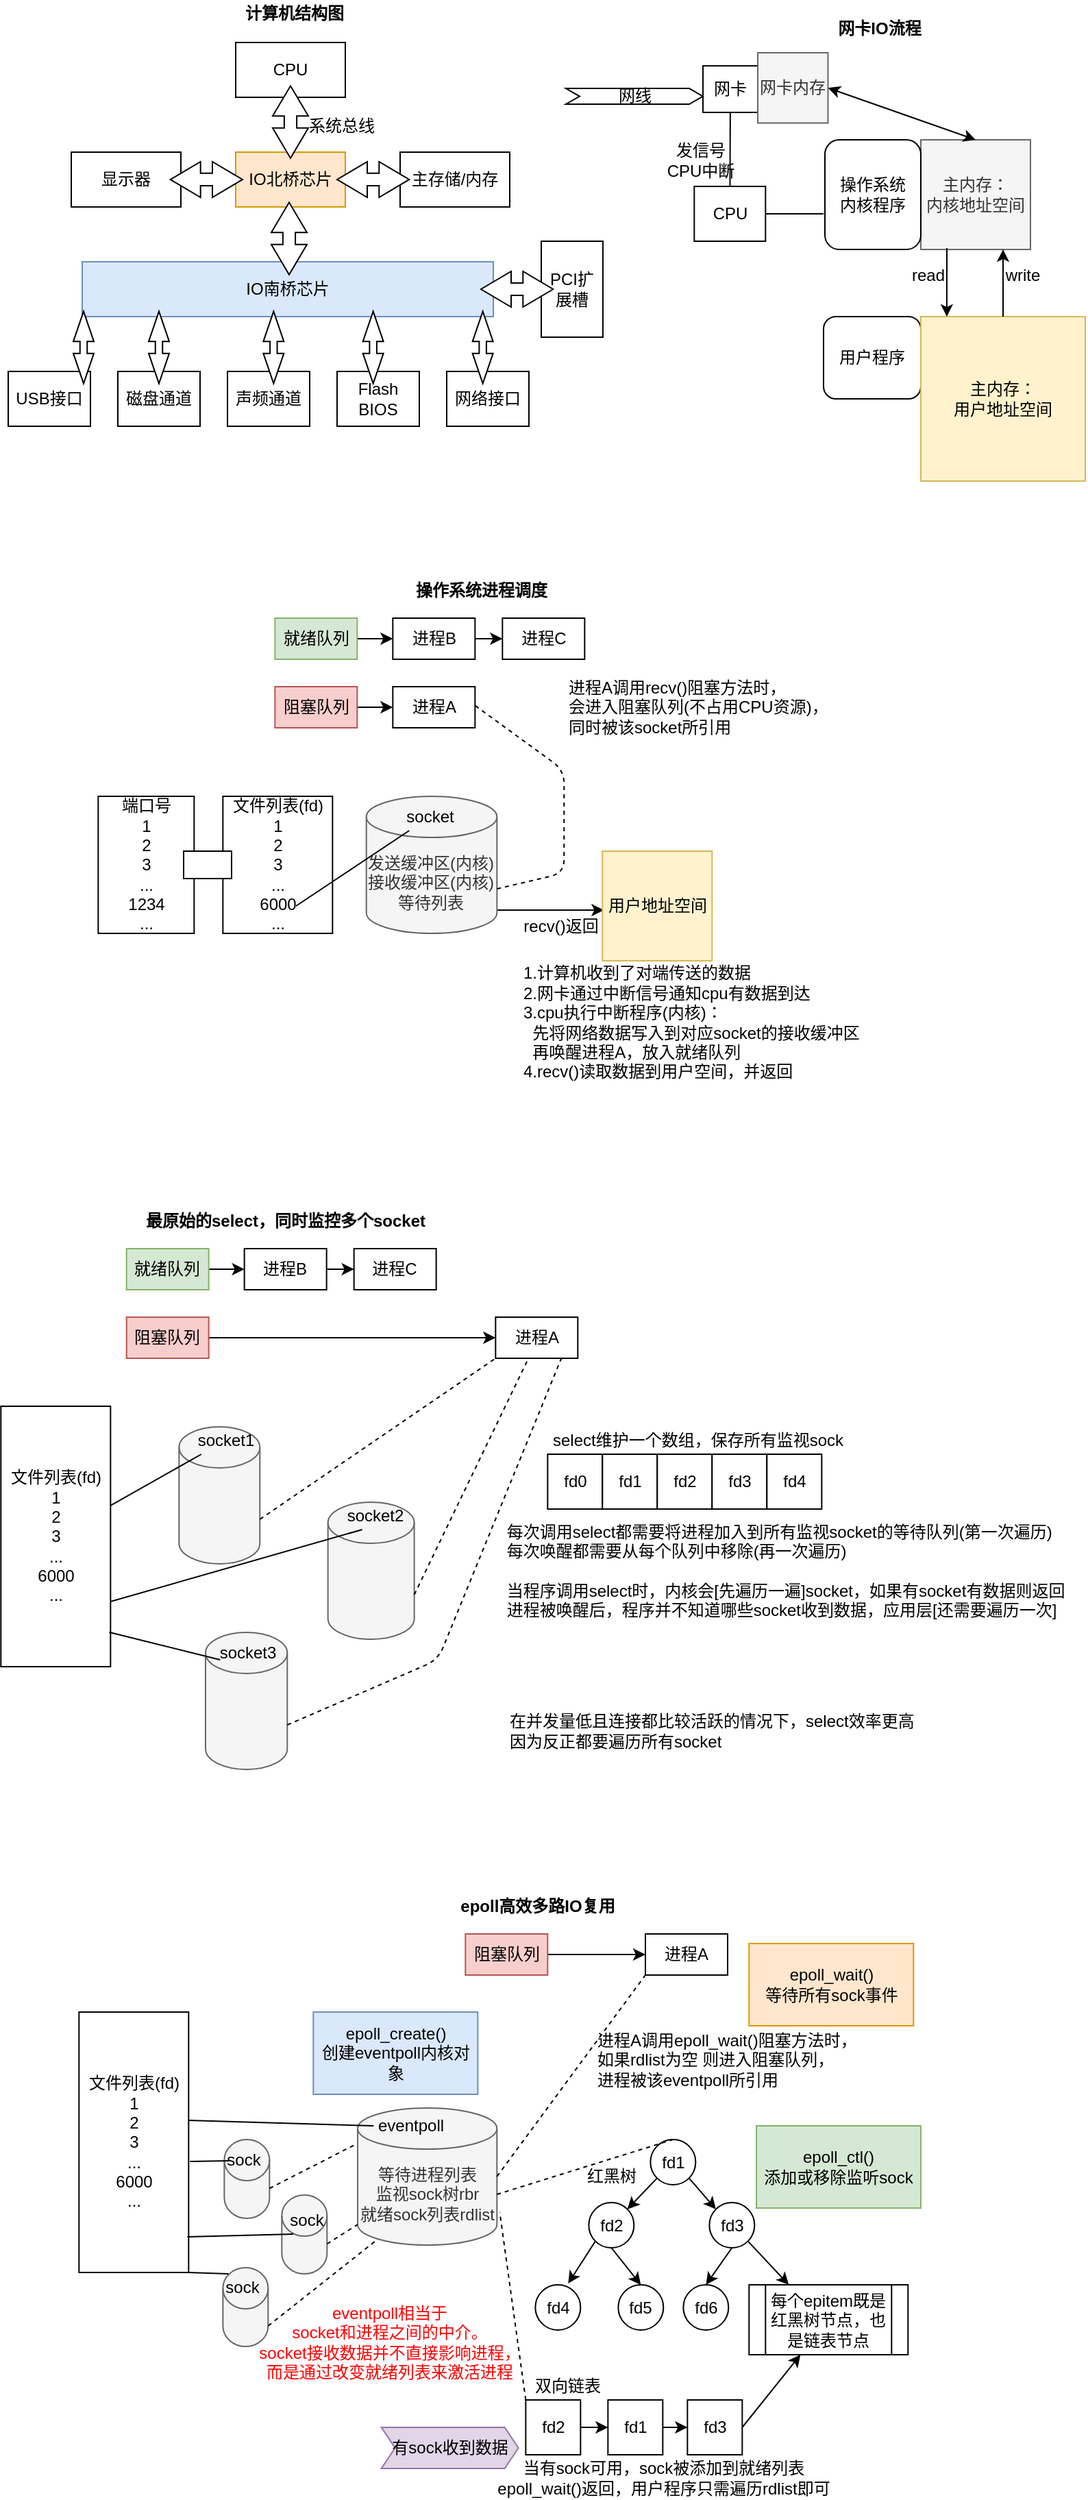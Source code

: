 <mxfile version="13.9.9" type="github">
  <diagram id="yQU9XVNkyh9_PEf1FD41" name="Page-1">
    <mxGraphModel dx="1422" dy="794" grid="1" gridSize="10" guides="1" tooltips="1" connect="1" arrows="1" fold="1" page="1" pageScale="1" pageWidth="827" pageHeight="1169" math="0" shadow="0">
      <root>
        <mxCell id="0" />
        <mxCell id="1" parent="0" />
        <mxCell id="0O0ggUQHUPl4NejqoUbk-1" value="IO北桥芯片" style="rounded=0;whiteSpace=wrap;html=1;fillColor=#ffe6cc;strokeColor=#d79b00;" parent="1" vertex="1">
          <mxGeometry x="191" y="120" width="80" height="40" as="geometry" />
        </mxCell>
        <mxCell id="0O0ggUQHUPl4NejqoUbk-2" value="CPU" style="rounded=0;whiteSpace=wrap;html=1;" parent="1" vertex="1">
          <mxGeometry x="191" y="40" width="80" height="40" as="geometry" />
        </mxCell>
        <mxCell id="0O0ggUQHUPl4NejqoUbk-3" value="显示器" style="rounded=0;whiteSpace=wrap;html=1;" parent="1" vertex="1">
          <mxGeometry x="71" y="120" width="80" height="40" as="geometry" />
        </mxCell>
        <mxCell id="0O0ggUQHUPl4NejqoUbk-4" value="主存储/内存" style="rounded=0;whiteSpace=wrap;html=1;" parent="1" vertex="1">
          <mxGeometry x="311" y="120" width="80" height="40" as="geometry" />
        </mxCell>
        <mxCell id="0O0ggUQHUPl4NejqoUbk-5" value="IO南桥芯片" style="rounded=0;whiteSpace=wrap;html=1;fillColor=#dae8fc;strokeColor=#6c8ebf;" parent="1" vertex="1">
          <mxGeometry x="79" y="200" width="300" height="40" as="geometry" />
        </mxCell>
        <mxCell id="0O0ggUQHUPl4NejqoUbk-6" value="USB接口" style="rounded=0;whiteSpace=wrap;html=1;" parent="1" vertex="1">
          <mxGeometry x="25" y="280" width="60" height="40" as="geometry" />
        </mxCell>
        <mxCell id="0O0ggUQHUPl4NejqoUbk-7" value="磁盘通道" style="rounded=0;whiteSpace=wrap;html=1;" parent="1" vertex="1">
          <mxGeometry x="105" y="280" width="60" height="40" as="geometry" />
        </mxCell>
        <mxCell id="0O0ggUQHUPl4NejqoUbk-8" value="声频通道" style="rounded=0;whiteSpace=wrap;html=1;" parent="1" vertex="1">
          <mxGeometry x="185" y="280" width="60" height="40" as="geometry" />
        </mxCell>
        <mxCell id="0O0ggUQHUPl4NejqoUbk-9" value="Flash BIOS" style="rounded=0;whiteSpace=wrap;html=1;" parent="1" vertex="1">
          <mxGeometry x="265" y="280" width="60" height="40" as="geometry" />
        </mxCell>
        <mxCell id="0O0ggUQHUPl4NejqoUbk-10" value="网络接口" style="rounded=0;whiteSpace=wrap;html=1;" parent="1" vertex="1">
          <mxGeometry x="345" y="280" width="60" height="40" as="geometry" />
        </mxCell>
        <mxCell id="0O0ggUQHUPl4NejqoUbk-11" value="PCI扩展槽" style="rounded=0;whiteSpace=wrap;html=1;" parent="1" vertex="1">
          <mxGeometry x="414" y="185" width="45" height="70" as="geometry" />
        </mxCell>
        <mxCell id="0O0ggUQHUPl4NejqoUbk-16" value="" style="html=1;shadow=0;dashed=0;align=center;verticalAlign=middle;shape=mxgraph.arrows2.twoWayArrow;dy=0.65;dx=22;rotation=90;" parent="1" vertex="1">
          <mxGeometry x="204.67" y="85" width="52.66" height="26.02" as="geometry" />
        </mxCell>
        <mxCell id="0O0ggUQHUPl4NejqoUbk-17" value="系统总线" style="text;html=1;strokeColor=none;fillColor=none;align=center;verticalAlign=middle;whiteSpace=wrap;rounded=0;" parent="1" vertex="1">
          <mxGeometry x="241" y="91.02" width="55" height="20" as="geometry" />
        </mxCell>
        <mxCell id="0O0ggUQHUPl4NejqoUbk-19" value="" style="html=1;shadow=0;dashed=0;align=center;verticalAlign=middle;shape=mxgraph.arrows2.twoWayArrow;dy=0.65;dx=22;rotation=90;" parent="1" vertex="1">
          <mxGeometry x="53.67" y="255" width="52.66" height="15" as="geometry" />
        </mxCell>
        <mxCell id="0O0ggUQHUPl4NejqoUbk-20" value="" style="html=1;shadow=0;dashed=0;align=center;verticalAlign=middle;shape=mxgraph.arrows2.twoWayArrow;dy=0.65;dx=22;rotation=90;" parent="1" vertex="1">
          <mxGeometry x="108.67" y="255" width="52.66" height="15" as="geometry" />
        </mxCell>
        <mxCell id="0O0ggUQHUPl4NejqoUbk-21" value="" style="html=1;shadow=0;dashed=0;align=center;verticalAlign=middle;shape=mxgraph.arrows2.twoWayArrow;dy=0.65;dx=22;rotation=90;" parent="1" vertex="1">
          <mxGeometry x="192.34" y="255" width="52.66" height="15" as="geometry" />
        </mxCell>
        <mxCell id="0O0ggUQHUPl4NejqoUbk-22" value="" style="html=1;shadow=0;dashed=0;align=center;verticalAlign=middle;shape=mxgraph.arrows2.twoWayArrow;dy=0.65;dx=22;rotation=90;" parent="1" vertex="1">
          <mxGeometry x="265" y="255" width="52.66" height="15" as="geometry" />
        </mxCell>
        <mxCell id="0O0ggUQHUPl4NejqoUbk-23" value="" style="html=1;shadow=0;dashed=0;align=center;verticalAlign=middle;shape=mxgraph.arrows2.twoWayArrow;dy=0.65;dx=22;rotation=90;" parent="1" vertex="1">
          <mxGeometry x="345" y="255" width="52.66" height="15" as="geometry" />
        </mxCell>
        <mxCell id="0O0ggUQHUPl4NejqoUbk-24" value="" style="html=1;shadow=0;dashed=0;align=center;verticalAlign=middle;shape=mxgraph.arrows2.twoWayArrow;dy=0.65;dx=22;rotation=90;" parent="1" vertex="1">
          <mxGeometry x="203.67" y="170" width="52.66" height="26.02" as="geometry" />
        </mxCell>
        <mxCell id="0O0ggUQHUPl4NejqoUbk-25" value="" style="html=1;shadow=0;dashed=0;align=center;verticalAlign=middle;shape=mxgraph.arrows2.twoWayArrow;dy=0.65;dx=22;rotation=0;" parent="1" vertex="1">
          <mxGeometry x="143.34" y="126.98" width="52.66" height="26.02" as="geometry" />
        </mxCell>
        <mxCell id="0O0ggUQHUPl4NejqoUbk-26" value="" style="html=1;shadow=0;dashed=0;align=center;verticalAlign=middle;shape=mxgraph.arrows2.twoWayArrow;dy=0.65;dx=22;rotation=0;" parent="1" vertex="1">
          <mxGeometry x="265" y="126.98" width="52.66" height="26.02" as="geometry" />
        </mxCell>
        <mxCell id="0O0ggUQHUPl4NejqoUbk-27" value="" style="html=1;shadow=0;dashed=0;align=center;verticalAlign=middle;shape=mxgraph.arrows2.twoWayArrow;dy=0.65;dx=22;rotation=0;" parent="1" vertex="1">
          <mxGeometry x="370" y="206.99" width="52.66" height="26.02" as="geometry" />
        </mxCell>
        <mxCell id="0O0ggUQHUPl4NejqoUbk-28" value="计算机结构图" style="text;html=1;strokeColor=none;fillColor=none;align=center;verticalAlign=middle;whiteSpace=wrap;rounded=0;fontStyle=1" parent="1" vertex="1">
          <mxGeometry x="177.33" y="9" width="113.67" height="20" as="geometry" />
        </mxCell>
        <mxCell id="0O0ggUQHUPl4NejqoUbk-29" value="网卡IO流程" style="text;html=1;strokeColor=none;fillColor=none;align=center;verticalAlign=middle;whiteSpace=wrap;rounded=0;fontStyle=1" parent="1" vertex="1">
          <mxGeometry x="606" y="20" width="110" height="20" as="geometry" />
        </mxCell>
        <mxCell id="0O0ggUQHUPl4NejqoUbk-31" value="网卡" style="rounded=0;whiteSpace=wrap;html=1;" parent="1" vertex="1">
          <mxGeometry x="532" y="57.04" width="40" height="33.98" as="geometry" />
        </mxCell>
        <mxCell id="0O0ggUQHUPl4NejqoUbk-32" value="网线" style="html=1;shadow=0;dashed=0;align=center;verticalAlign=middle;shape=mxgraph.arrows2.arrow;dy=0;dx=10;notch=10;" parent="1" vertex="1">
          <mxGeometry x="432" y="73.52" width="100" height="11.48" as="geometry" />
        </mxCell>
        <mxCell id="0O0ggUQHUPl4NejqoUbk-34" value="主内存：&lt;br&gt;内核地址空间" style="whiteSpace=wrap;html=1;aspect=fixed;fillColor=#f5f5f5;strokeColor=#666666;fontColor=#333333;" parent="1" vertex="1">
          <mxGeometry x="691" y="111.02" width="80" height="80" as="geometry" />
        </mxCell>
        <mxCell id="0O0ggUQHUPl4NejqoUbk-37" value="操作系统&lt;br&gt;内核程序" style="rounded=1;whiteSpace=wrap;html=1;" parent="1" vertex="1">
          <mxGeometry x="621" y="111.02" width="70" height="80" as="geometry" />
        </mxCell>
        <mxCell id="YSoHbs1g0Of7jDAoTYoA-2" value="用户程序" style="rounded=1;whiteSpace=wrap;html=1;" parent="1" vertex="1">
          <mxGeometry x="620" y="240" width="71" height="60" as="geometry" />
        </mxCell>
        <mxCell id="YSoHbs1g0Of7jDAoTYoA-3" value="主内存：&lt;br&gt;用户地址空间" style="whiteSpace=wrap;html=1;aspect=fixed;fillColor=#fff2cc;strokeColor=#d6b656;" parent="1" vertex="1">
          <mxGeometry x="691" y="240" width="120" height="120" as="geometry" />
        </mxCell>
        <mxCell id="YSoHbs1g0Of7jDAoTYoA-6" value="" style="endArrow=classic;html=1;entryX=0.158;entryY=0;entryDx=0;entryDy=0;entryPerimeter=0;" parent="1" target="YSoHbs1g0Of7jDAoTYoA-3" edge="1">
          <mxGeometry width="50" height="50" relative="1" as="geometry">
            <mxPoint x="710" y="190" as="sourcePoint" />
            <mxPoint x="440" y="370" as="targetPoint" />
          </mxGeometry>
        </mxCell>
        <mxCell id="YSoHbs1g0Of7jDAoTYoA-7" value="read" style="text;html=1;align=center;verticalAlign=middle;resizable=0;points=[];autosize=1;" parent="1" vertex="1">
          <mxGeometry x="676" y="200" width="40" height="20" as="geometry" />
        </mxCell>
        <mxCell id="YSoHbs1g0Of7jDAoTYoA-8" value="" style="endArrow=classic;html=1;entryX=0.75;entryY=1;entryDx=0;entryDy=0;" parent="1" source="YSoHbs1g0Of7jDAoTYoA-3" target="0O0ggUQHUPl4NejqoUbk-34" edge="1">
          <mxGeometry width="50" height="50" relative="1" as="geometry">
            <mxPoint x="390" y="420" as="sourcePoint" />
            <mxPoint x="440" y="370" as="targetPoint" />
          </mxGeometry>
        </mxCell>
        <mxCell id="YSoHbs1g0Of7jDAoTYoA-9" value="write" style="text;html=1;align=center;verticalAlign=middle;resizable=0;points=[];autosize=1;" parent="1" vertex="1">
          <mxGeometry x="745" y="200" width="40" height="20" as="geometry" />
        </mxCell>
        <mxCell id="YSoHbs1g0Of7jDAoTYoA-10" value="CPU" style="rounded=0;whiteSpace=wrap;html=1;" parent="1" vertex="1">
          <mxGeometry x="525.66" y="145" width="52" height="40" as="geometry" />
        </mxCell>
        <mxCell id="YSoHbs1g0Of7jDAoTYoA-11" value="" style="endArrow=none;html=1;" parent="1" source="YSoHbs1g0Of7jDAoTYoA-10" target="0O0ggUQHUPl4NejqoUbk-31" edge="1">
          <mxGeometry width="50" height="50" relative="1" as="geometry">
            <mxPoint x="530" y="196.02" as="sourcePoint" />
            <mxPoint x="585" y="146" as="targetPoint" />
          </mxGeometry>
        </mxCell>
        <mxCell id="YSoHbs1g0Of7jDAoTYoA-14" value="发信号&lt;br&gt;CPU中断" style="text;html=1;align=center;verticalAlign=middle;resizable=0;points=[];autosize=1;" parent="1" vertex="1">
          <mxGeometry x="500" y="111.02" width="60" height="30" as="geometry" />
        </mxCell>
        <mxCell id="YSoHbs1g0Of7jDAoTYoA-16" value="" style="endArrow=none;html=1;exitX=1;exitY=0.5;exitDx=0;exitDy=0;" parent="1" source="YSoHbs1g0Of7jDAoTYoA-10" edge="1">
          <mxGeometry width="50" height="50" relative="1" as="geometry">
            <mxPoint x="613" y="201" as="sourcePoint" />
            <mxPoint x="620" y="165" as="targetPoint" />
          </mxGeometry>
        </mxCell>
        <mxCell id="YSoHbs1g0Of7jDAoTYoA-17" value="操作系统进程调度" style="text;html=1;align=center;verticalAlign=middle;resizable=0;points=[];autosize=1;fontStyle=1" parent="1" vertex="1">
          <mxGeometry x="314.67" y="430" width="110" height="20" as="geometry" />
        </mxCell>
        <mxCell id="YSoHbs1g0Of7jDAoTYoA-25" value="" style="edgeStyle=orthogonalEdgeStyle;rounded=0;orthogonalLoop=1;jettySize=auto;html=1;entryX=0;entryY=0.5;entryDx=0;entryDy=0;" parent="1" source="YSoHbs1g0Of7jDAoTYoA-18" edge="1">
          <mxGeometry relative="1" as="geometry">
            <mxPoint x="305.67" y="475" as="targetPoint" />
          </mxGeometry>
        </mxCell>
        <mxCell id="YSoHbs1g0Of7jDAoTYoA-18" value="就绪队列" style="whiteSpace=wrap;html=1;fillColor=#d5e8d4;strokeColor=#82b366;" parent="1" vertex="1">
          <mxGeometry x="219.67" y="460" width="60" height="30" as="geometry" />
        </mxCell>
        <mxCell id="YSoHbs1g0Of7jDAoTYoA-30" value="" style="edgeStyle=orthogonalEdgeStyle;rounded=0;orthogonalLoop=1;jettySize=auto;html=1;" parent="1" source="YSoHbs1g0Of7jDAoTYoA-21" target="YSoHbs1g0Of7jDAoTYoA-22" edge="1">
          <mxGeometry relative="1" as="geometry" />
        </mxCell>
        <mxCell id="YSoHbs1g0Of7jDAoTYoA-21" value="进程B" style="whiteSpace=wrap;html=1;" parent="1" vertex="1">
          <mxGeometry x="305.67" y="460" width="60" height="30" as="geometry" />
        </mxCell>
        <mxCell id="YSoHbs1g0Of7jDAoTYoA-22" value="进程C" style="whiteSpace=wrap;html=1;" parent="1" vertex="1">
          <mxGeometry x="385.67" y="460" width="60" height="30" as="geometry" />
        </mxCell>
        <mxCell id="YSoHbs1g0Of7jDAoTYoA-31" value="" style="edgeStyle=orthogonalEdgeStyle;rounded=0;orthogonalLoop=1;jettySize=auto;html=1;entryX=0;entryY=0.5;entryDx=0;entryDy=0;" parent="1" source="YSoHbs1g0Of7jDAoTYoA-32" target="YSoHbs1g0Of7jDAoTYoA-33" edge="1">
          <mxGeometry relative="1" as="geometry" />
        </mxCell>
        <mxCell id="YSoHbs1g0Of7jDAoTYoA-32" value="阻塞队列" style="whiteSpace=wrap;html=1;fillColor=#f8cecc;strokeColor=#b85450;" parent="1" vertex="1">
          <mxGeometry x="219.67" y="510" width="60" height="30" as="geometry" />
        </mxCell>
        <mxCell id="YSoHbs1g0Of7jDAoTYoA-33" value="进程A" style="whiteSpace=wrap;html=1;" parent="1" vertex="1">
          <mxGeometry x="305.67" y="510" width="60" height="30" as="geometry" />
        </mxCell>
        <mxCell id="YSoHbs1g0Of7jDAoTYoA-34" value="文件列表(fd)&lt;br&gt;1&lt;br&gt;2&lt;br&gt;3&lt;br&gt;...&lt;br&gt;6000&lt;br&gt;..." style="whiteSpace=wrap;html=1;" parent="1" vertex="1">
          <mxGeometry x="181.67" y="590" width="80" height="100" as="geometry" />
        </mxCell>
        <mxCell id="YSoHbs1g0Of7jDAoTYoA-43" value="" style="edgeStyle=orthogonalEdgeStyle;rounded=0;orthogonalLoop=1;jettySize=auto;html=1;" parent="1" edge="1">
          <mxGeometry relative="1" as="geometry">
            <mxPoint x="381.67" y="673" as="sourcePoint" />
            <mxPoint x="459.67" y="673" as="targetPoint" />
          </mxGeometry>
        </mxCell>
        <mxCell id="YSoHbs1g0Of7jDAoTYoA-35" value="发送缓冲区(内核)&lt;br&gt;接收缓冲区(内核)&lt;br&gt;等待列表" style="shape=cylinder3;whiteSpace=wrap;html=1;boundedLbl=1;backgroundOutline=1;size=15;align=center;fillColor=#f5f5f5;strokeColor=#666666;fontColor=#333333;" parent="1" vertex="1">
          <mxGeometry x="286.34" y="590" width="95.33" height="100" as="geometry" />
        </mxCell>
        <mxCell id="YSoHbs1g0Of7jDAoTYoA-36" value="" style="endArrow=none;dashed=1;html=1;entryX=1;entryY=0.75;entryDx=0;entryDy=0;exitX=1;exitY=0;exitDx=0;exitDy=67.5;exitPerimeter=0;" parent="1" source="YSoHbs1g0Of7jDAoTYoA-35" edge="1">
          <mxGeometry width="50" height="50" relative="1" as="geometry">
            <mxPoint x="420.67" y="646" as="sourcePoint" />
            <mxPoint x="365.67" y="523.75" as="targetPoint" />
            <Array as="points">
              <mxPoint x="430.67" y="646" />
              <mxPoint x="430.67" y="571" />
            </Array>
          </mxGeometry>
        </mxCell>
        <mxCell id="YSoHbs1g0Of7jDAoTYoA-37" value="socket" style="text;html=1;strokeColor=none;fillColor=none;align=center;verticalAlign=middle;whiteSpace=wrap;rounded=0;" parent="1" vertex="1">
          <mxGeometry x="312.67" y="595" width="40" height="20" as="geometry" />
        </mxCell>
        <mxCell id="YSoHbs1g0Of7jDAoTYoA-38" value="" style="endArrow=none;html=1;exitX=0.667;exitY=0.8;exitDx=0;exitDy=0;exitPerimeter=0;" parent="1" source="YSoHbs1g0Of7jDAoTYoA-34" target="YSoHbs1g0Of7jDAoTYoA-37" edge="1">
          <mxGeometry width="50" height="50" relative="1" as="geometry">
            <mxPoint x="471.67" y="490" as="sourcePoint" />
            <mxPoint x="521.67" y="440" as="targetPoint" />
          </mxGeometry>
        </mxCell>
        <mxCell id="YSoHbs1g0Of7jDAoTYoA-39" value="进程A调用recv()阻塞方法时，&lt;br&gt;会进入阻塞队列(不占用CPU资源)，&lt;br&gt;同时被该socket所引用" style="text;html=1;align=left;verticalAlign=middle;resizable=0;points=[];autosize=1;" parent="1" vertex="1">
          <mxGeometry x="431.67" y="500" width="200" height="50" as="geometry" />
        </mxCell>
        <mxCell id="YSoHbs1g0Of7jDAoTYoA-40" value="1.计算机收到了对端传送的数据&lt;br&gt;2.网卡通过中断信号通知cpu有数据到达&lt;br&gt;3.cpu执行中断程序(内核)：&lt;br&gt;&amp;nbsp; 先将网络数据写入到对应socket的接收缓冲区&lt;br&gt;&amp;nbsp; 再唤醒进程A，放入就绪队列&lt;br&gt;4.recv()读取数据到用户空间，并返回" style="text;html=1;align=left;verticalAlign=middle;resizable=0;points=[];autosize=1;" parent="1" vertex="1">
          <mxGeometry x="399.33" y="710" width="260" height="90" as="geometry" />
        </mxCell>
        <mxCell id="YSoHbs1g0Of7jDAoTYoA-41" value="用户地址空间" style="whiteSpace=wrap;html=1;aspect=fixed;fillColor=#fff2cc;strokeColor=#d6b656;" parent="1" vertex="1">
          <mxGeometry x="458.67" y="630" width="80" height="80" as="geometry" />
        </mxCell>
        <mxCell id="YSoHbs1g0Of7jDAoTYoA-44" value="recv()返回" style="text;html=1;align=center;verticalAlign=middle;resizable=0;points=[];autosize=1;" parent="1" vertex="1">
          <mxGeometry x="392.67" y="675" width="70" height="20" as="geometry" />
        </mxCell>
        <mxCell id="YSoHbs1g0Of7jDAoTYoA-46" value="网卡内存" style="whiteSpace=wrap;html=1;aspect=fixed;fillColor=#f5f5f5;strokeColor=#666666;fontColor=#333333;" parent="1" vertex="1">
          <mxGeometry x="572" y="47.5" width="51.25" height="51.25" as="geometry" />
        </mxCell>
        <mxCell id="YSoHbs1g0Of7jDAoTYoA-48" value="" style="endArrow=classic;startArrow=classic;html=1;entryX=1;entryY=0.5;entryDx=0;entryDy=0;exitX=0.5;exitY=0;exitDx=0;exitDy=0;" parent="1" source="0O0ggUQHUPl4NejqoUbk-34" target="YSoHbs1g0Of7jDAoTYoA-46" edge="1">
          <mxGeometry width="50" height="50" relative="1" as="geometry">
            <mxPoint x="390" y="400" as="sourcePoint" />
            <mxPoint x="440" y="350" as="targetPoint" />
          </mxGeometry>
        </mxCell>
        <mxCell id="YSoHbs1g0Of7jDAoTYoA-49" value="端口号&lt;br&gt;1&lt;br&gt;2&lt;br&gt;3&lt;br&gt;...&lt;br&gt;1234&lt;br&gt;..." style="whiteSpace=wrap;html=1;" parent="1" vertex="1">
          <mxGeometry x="90.67" y="590" width="70" height="100" as="geometry" />
        </mxCell>
        <mxCell id="YSoHbs1g0Of7jDAoTYoA-51" value="" style="rounded=0;whiteSpace=wrap;html=1;align=left;" parent="1" vertex="1">
          <mxGeometry x="153" y="630" width="35" height="20" as="geometry" />
        </mxCell>
        <mxCell id="IQ0oZYOpI-zYL626lHms-1" value="" style="edgeStyle=orthogonalEdgeStyle;rounded=0;orthogonalLoop=1;jettySize=auto;html=1;entryX=0;entryY=0.5;entryDx=0;entryDy=0;" parent="1" source="IQ0oZYOpI-zYL626lHms-2" edge="1">
          <mxGeometry relative="1" as="geometry">
            <mxPoint x="197.33" y="935" as="targetPoint" />
          </mxGeometry>
        </mxCell>
        <mxCell id="IQ0oZYOpI-zYL626lHms-2" value="就绪队列" style="whiteSpace=wrap;html=1;fillColor=#d5e8d4;strokeColor=#82b366;" parent="1" vertex="1">
          <mxGeometry x="111.33" y="920" width="60" height="30" as="geometry" />
        </mxCell>
        <mxCell id="IQ0oZYOpI-zYL626lHms-3" value="" style="edgeStyle=orthogonalEdgeStyle;rounded=0;orthogonalLoop=1;jettySize=auto;html=1;" parent="1" source="IQ0oZYOpI-zYL626lHms-4" target="IQ0oZYOpI-zYL626lHms-5" edge="1">
          <mxGeometry relative="1" as="geometry" />
        </mxCell>
        <mxCell id="IQ0oZYOpI-zYL626lHms-4" value="进程B" style="whiteSpace=wrap;html=1;" parent="1" vertex="1">
          <mxGeometry x="197.33" y="920" width="60" height="30" as="geometry" />
        </mxCell>
        <mxCell id="IQ0oZYOpI-zYL626lHms-5" value="进程C" style="whiteSpace=wrap;html=1;" parent="1" vertex="1">
          <mxGeometry x="277.33" y="920" width="60" height="30" as="geometry" />
        </mxCell>
        <mxCell id="IQ0oZYOpI-zYL626lHms-6" value="" style="edgeStyle=orthogonalEdgeStyle;rounded=0;orthogonalLoop=1;jettySize=auto;html=1;entryX=0;entryY=0.5;entryDx=0;entryDy=0;" parent="1" source="IQ0oZYOpI-zYL626lHms-7" target="IQ0oZYOpI-zYL626lHms-8" edge="1">
          <mxGeometry relative="1" as="geometry" />
        </mxCell>
        <mxCell id="IQ0oZYOpI-zYL626lHms-7" value="阻塞队列" style="whiteSpace=wrap;html=1;fillColor=#f8cecc;strokeColor=#b85450;" parent="1" vertex="1">
          <mxGeometry x="111.33" y="970" width="60" height="30" as="geometry" />
        </mxCell>
        <mxCell id="IQ0oZYOpI-zYL626lHms-8" value="进程A" style="whiteSpace=wrap;html=1;" parent="1" vertex="1">
          <mxGeometry x="380.66" y="970" width="60" height="30" as="geometry" />
        </mxCell>
        <mxCell id="IQ0oZYOpI-zYL626lHms-9" value="文件列表(fd)&lt;br&gt;1&lt;br&gt;2&lt;br&gt;3&lt;br&gt;...&lt;br&gt;6000&lt;br&gt;..." style="whiteSpace=wrap;html=1;" parent="1" vertex="1">
          <mxGeometry x="19.66" y="1035" width="80" height="190" as="geometry" />
        </mxCell>
        <mxCell id="IQ0oZYOpI-zYL626lHms-10" value="" style="shape=cylinder3;whiteSpace=wrap;html=1;boundedLbl=1;backgroundOutline=1;size=15;align=center;fillColor=#f5f5f5;strokeColor=#666666;fontColor=#333333;" parent="1" vertex="1">
          <mxGeometry x="149.67" y="1050" width="58.99" height="100" as="geometry" />
        </mxCell>
        <mxCell id="IQ0oZYOpI-zYL626lHms-11" value="socket1" style="text;html=1;strokeColor=none;fillColor=none;align=center;verticalAlign=middle;whiteSpace=wrap;rounded=0;" parent="1" vertex="1">
          <mxGeometry x="163.66" y="1050" width="40" height="20" as="geometry" />
        </mxCell>
        <mxCell id="IQ0oZYOpI-zYL626lHms-12" value="" style="endArrow=none;html=1;" parent="1" source="IQ0oZYOpI-zYL626lHms-9" target="IQ0oZYOpI-zYL626lHms-11" edge="1">
          <mxGeometry width="50" height="50" relative="1" as="geometry">
            <mxPoint x="422.33" y="930" as="sourcePoint" />
            <mxPoint x="472.33" y="880" as="targetPoint" />
          </mxGeometry>
        </mxCell>
        <mxCell id="IQ0oZYOpI-zYL626lHms-14" value="最原始的select，同时监控多个socket" style="text;html=1;align=center;verticalAlign=middle;resizable=0;points=[];autosize=1;fontStyle=1" parent="1" vertex="1">
          <mxGeometry x="117.33" y="890" width="220" height="20" as="geometry" />
        </mxCell>
        <mxCell id="IQ0oZYOpI-zYL626lHms-15" value="" style="shape=cylinder3;whiteSpace=wrap;html=1;boundedLbl=1;backgroundOutline=1;size=15;align=center;fillColor=#f5f5f5;strokeColor=#666666;fontColor=#333333;" parent="1" vertex="1">
          <mxGeometry x="258.33" y="1105" width="62.99" height="100" as="geometry" />
        </mxCell>
        <mxCell id="IQ0oZYOpI-zYL626lHms-16" value="" style="shape=cylinder3;whiteSpace=wrap;html=1;boundedLbl=1;backgroundOutline=1;size=15;align=center;fillColor=#f5f5f5;strokeColor=#666666;fontColor=#333333;" parent="1" vertex="1">
          <mxGeometry x="168.99" y="1200" width="59.67" height="100" as="geometry" />
        </mxCell>
        <mxCell id="IQ0oZYOpI-zYL626lHms-17" value="socket2" style="text;html=1;strokeColor=none;fillColor=none;align=center;verticalAlign=middle;whiteSpace=wrap;rounded=0;" parent="1" vertex="1">
          <mxGeometry x="273.32" y="1105" width="40" height="20" as="geometry" />
        </mxCell>
        <mxCell id="IQ0oZYOpI-zYL626lHms-18" value="socket3" style="text;html=1;strokeColor=none;fillColor=none;align=center;verticalAlign=middle;whiteSpace=wrap;rounded=0;" parent="1" vertex="1">
          <mxGeometry x="179.66" y="1205" width="40" height="20" as="geometry" />
        </mxCell>
        <mxCell id="IQ0oZYOpI-zYL626lHms-32" value="" style="endArrow=none;html=1;entryX=0.25;entryY=1;entryDx=0;entryDy=0;exitX=1;exitY=0.75;exitDx=0;exitDy=0;" parent="1" source="IQ0oZYOpI-zYL626lHms-9" target="IQ0oZYOpI-zYL626lHms-17" edge="1">
          <mxGeometry width="50" height="50" relative="1" as="geometry">
            <mxPoint x="93.99" y="1195" as="sourcePoint" />
            <mxPoint x="193.99" y="1035" as="targetPoint" />
          </mxGeometry>
        </mxCell>
        <mxCell id="IQ0oZYOpI-zYL626lHms-33" value="" style="endArrow=none;html=1;exitX=0.988;exitY=0.868;exitDx=0;exitDy=0;exitPerimeter=0;entryX=0;entryY=0.75;entryDx=0;entryDy=0;" parent="1" source="IQ0oZYOpI-zYL626lHms-9" target="IQ0oZYOpI-zYL626lHms-18" edge="1">
          <mxGeometry width="50" height="50" relative="1" as="geometry">
            <mxPoint x="248.66" y="1060" as="sourcePoint" />
            <mxPoint x="298.66" y="1010" as="targetPoint" />
          </mxGeometry>
        </mxCell>
        <mxCell id="IQ0oZYOpI-zYL626lHms-35" value="" style="endArrow=none;dashed=1;html=1;entryX=0;entryY=1;entryDx=0;entryDy=0;exitX=1;exitY=0;exitDx=0;exitDy=67.5;exitPerimeter=0;" parent="1" source="IQ0oZYOpI-zYL626lHms-10" target="IQ0oZYOpI-zYL626lHms-8" edge="1">
          <mxGeometry width="50" height="50" relative="1" as="geometry">
            <mxPoint x="248.66" y="1060" as="sourcePoint" />
            <mxPoint x="298.66" y="1010" as="targetPoint" />
          </mxGeometry>
        </mxCell>
        <mxCell id="IQ0oZYOpI-zYL626lHms-36" value="" style="endArrow=none;dashed=1;html=1;entryX=0.4;entryY=1;entryDx=0;entryDy=0;exitX=1;exitY=0;exitDx=0;exitDy=67.5;exitPerimeter=0;entryPerimeter=0;" parent="1" source="IQ0oZYOpI-zYL626lHms-15" target="IQ0oZYOpI-zYL626lHms-8" edge="1">
          <mxGeometry width="50" height="50" relative="1" as="geometry">
            <mxPoint x="248.66" y="1060" as="sourcePoint" />
            <mxPoint x="298.66" y="1010" as="targetPoint" />
            <Array as="points" />
          </mxGeometry>
        </mxCell>
        <mxCell id="IQ0oZYOpI-zYL626lHms-37" value="" style="endArrow=none;dashed=1;html=1;exitX=1;exitY=0;exitDx=0;exitDy=67.5;exitPerimeter=0;" parent="1" source="IQ0oZYOpI-zYL626lHms-16" edge="1">
          <mxGeometry width="50" height="50" relative="1" as="geometry">
            <mxPoint x="248.66" y="1060" as="sourcePoint" />
            <mxPoint x="428.66" y="1000" as="targetPoint" />
            <Array as="points">
              <mxPoint x="338.66" y="1220" />
            </Array>
          </mxGeometry>
        </mxCell>
        <mxCell id="jj7dlDyVsFg3a79DTdNf-30" value="fd0" style="rounded=0;whiteSpace=wrap;html=1;" parent="1" vertex="1">
          <mxGeometry x="418.66" y="1070" width="40" height="40" as="geometry" />
        </mxCell>
        <mxCell id="jj7dlDyVsFg3a79DTdNf-31" value="fd1" style="rounded=0;whiteSpace=wrap;html=1;" parent="1" vertex="1">
          <mxGeometry x="458.66" y="1070" width="40" height="40" as="geometry" />
        </mxCell>
        <mxCell id="jj7dlDyVsFg3a79DTdNf-32" value="fd2" style="rounded=0;whiteSpace=wrap;html=1;" parent="1" vertex="1">
          <mxGeometry x="498.66" y="1070" width="40" height="40" as="geometry" />
        </mxCell>
        <mxCell id="jj7dlDyVsFg3a79DTdNf-34" value="fd3" style="rounded=0;whiteSpace=wrap;html=1;" parent="1" vertex="1">
          <mxGeometry x="538.66" y="1070" width="40" height="40" as="geometry" />
        </mxCell>
        <mxCell id="jj7dlDyVsFg3a79DTdNf-35" value="&lt;div style=&quot;text-align: left&quot;&gt;&lt;span&gt;每次调用select都需要将进程加入到所有监视socket的等待队列(第一次遍历)&lt;/span&gt;&lt;br&gt;&lt;/div&gt;&lt;div style=&quot;text-align: left&quot;&gt;&lt;span&gt;每次唤醒都需要从每个队列中移除(再一次遍历)&lt;br&gt;&lt;/span&gt;&lt;/div&gt;&lt;div style=&quot;text-align: left&quot;&gt;&lt;span&gt;&lt;br&gt;&lt;/span&gt;&lt;/div&gt;&lt;div style=&quot;text-align: left&quot;&gt;&lt;span&gt;当程序调用select时，内核会[先遍历一遍]socket，如果有socket有数据则返回&lt;br&gt;&lt;/span&gt;&lt;/div&gt;&lt;div style=&quot;text-align: left&quot;&gt;&lt;span&gt;进程被唤醒后，程序并不知道哪些socket收到数据，应用层[还需要遍历一次]&lt;br&gt;&lt;/span&gt;&lt;/div&gt;" style="text;html=1;align=center;verticalAlign=middle;resizable=0;points=[];autosize=1;" parent="1" vertex="1">
          <mxGeometry x="381.66" y="1115" width="420" height="80" as="geometry" />
        </mxCell>
        <mxCell id="jj7dlDyVsFg3a79DTdNf-37" value="fd4" style="rounded=0;whiteSpace=wrap;html=1;" parent="1" vertex="1">
          <mxGeometry x="578.66" y="1070" width="40" height="40" as="geometry" />
        </mxCell>
        <mxCell id="jj7dlDyVsFg3a79DTdNf-38" value="epoll高效多路IO复用" style="text;html=1;align=center;verticalAlign=middle;resizable=0;points=[];autosize=1;fontStyle=1" parent="1" vertex="1">
          <mxGeometry x="345.66" y="1390" width="130" height="20" as="geometry" />
        </mxCell>
        <mxCell id="HRSG6da-3cRrjabeF-wA-2" value="epoll_create()&lt;br&gt;创建eventpoll内核对象" style="rounded=0;whiteSpace=wrap;html=1;fillColor=#dae8fc;strokeColor=#6c8ebf;" vertex="1" parent="1">
          <mxGeometry x="247.66" y="1477" width="120" height="60" as="geometry" />
        </mxCell>
        <mxCell id="HRSG6da-3cRrjabeF-wA-3" value="epoll_ctl()&lt;br&gt;添加或移除监听sock" style="rounded=0;whiteSpace=wrap;html=1;fillColor=#d5e8d4;strokeColor=#82b366;" vertex="1" parent="1">
          <mxGeometry x="571" y="1560" width="120" height="60" as="geometry" />
        </mxCell>
        <mxCell id="HRSG6da-3cRrjabeF-wA-4" value="epoll_wait()&lt;br&gt;等待所有sock事件" style="rounded=0;whiteSpace=wrap;html=1;fillColor=#ffe6cc;strokeColor=#d79b00;" vertex="1" parent="1">
          <mxGeometry x="565.66" y="1427" width="120" height="60" as="geometry" />
        </mxCell>
        <mxCell id="HRSG6da-3cRrjabeF-wA-9" value="" style="edgeStyle=orthogonalEdgeStyle;rounded=0;orthogonalLoop=1;jettySize=auto;html=1;entryX=0;entryY=0.5;entryDx=0;entryDy=0;" edge="1" parent="1" source="HRSG6da-3cRrjabeF-wA-6" target="HRSG6da-3cRrjabeF-wA-7">
          <mxGeometry relative="1" as="geometry" />
        </mxCell>
        <mxCell id="HRSG6da-3cRrjabeF-wA-6" value="fd2" style="rounded=0;whiteSpace=wrap;html=1;" vertex="1" parent="1">
          <mxGeometry x="402.67" y="1760" width="40" height="40" as="geometry" />
        </mxCell>
        <mxCell id="HRSG6da-3cRrjabeF-wA-7" value="fd1" style="rounded=0;whiteSpace=wrap;html=1;" vertex="1" parent="1">
          <mxGeometry x="462.67" y="1760" width="40" height="40" as="geometry" />
        </mxCell>
        <mxCell id="HRSG6da-3cRrjabeF-wA-66" style="edgeStyle=none;rounded=0;orthogonalLoop=1;jettySize=auto;html=1;exitX=1;exitY=0.5;exitDx=0;exitDy=0;" edge="1" parent="1" source="HRSG6da-3cRrjabeF-wA-8" target="HRSG6da-3cRrjabeF-wA-65">
          <mxGeometry relative="1" as="geometry" />
        </mxCell>
        <mxCell id="HRSG6da-3cRrjabeF-wA-8" value="fd3" style="rounded=0;whiteSpace=wrap;html=1;" vertex="1" parent="1">
          <mxGeometry x="520.67" y="1760" width="40" height="40" as="geometry" />
        </mxCell>
        <mxCell id="HRSG6da-3cRrjabeF-wA-10" value="" style="endArrow=classic;html=1;exitX=1;exitY=0.5;exitDx=0;exitDy=0;entryX=0;entryY=0.5;entryDx=0;entryDy=0;" edge="1" parent="1" source="HRSG6da-3cRrjabeF-wA-7" target="HRSG6da-3cRrjabeF-wA-8">
          <mxGeometry width="50" height="50" relative="1" as="geometry">
            <mxPoint x="655" y="1640" as="sourcePoint" />
            <mxPoint x="705" y="1590" as="targetPoint" />
          </mxGeometry>
        </mxCell>
        <mxCell id="HRSG6da-3cRrjabeF-wA-11" value="&lt;span style=&quot;text-align: left&quot;&gt;select维护一个数组，保存所有监视sock&lt;/span&gt;" style="text;html=1;strokeColor=none;fillColor=none;align=center;verticalAlign=middle;whiteSpace=wrap;rounded=0;" vertex="1" parent="1">
          <mxGeometry x="418.66" y="1050" width="219" height="20" as="geometry" />
        </mxCell>
        <mxCell id="HRSG6da-3cRrjabeF-wA-12" value="当有sock可用，sock被添加到就绪列表&lt;br&gt;epoll_wait()返回，用户程序只需遍历rdlist即可" style="text;html=1;align=center;verticalAlign=middle;resizable=0;points=[];autosize=1;" vertex="1" parent="1">
          <mxGeometry x="373.0" y="1802" width="260" height="30" as="geometry" />
        </mxCell>
        <mxCell id="HRSG6da-3cRrjabeF-wA-13" value="在并发量低且连接都比较活跃的情况下，select效率更高&lt;br&gt;因为反正都要遍历所有socket" style="text;html=1;align=left;verticalAlign=middle;resizable=0;points=[];autosize=1;" vertex="1" parent="1">
          <mxGeometry x="388.66" y="1257" width="310" height="30" as="geometry" />
        </mxCell>
        <mxCell id="HRSG6da-3cRrjabeF-wA-14" value="文件列表(fd)&lt;br&gt;1&lt;br&gt;2&lt;br&gt;3&lt;br&gt;...&lt;br&gt;6000&lt;br&gt;..." style="whiteSpace=wrap;html=1;" vertex="1" parent="1">
          <mxGeometry x="76.66" y="1477" width="80" height="190" as="geometry" />
        </mxCell>
        <mxCell id="HRSG6da-3cRrjabeF-wA-15" value="等待进程列表&lt;br&gt;监视sock树rbr&lt;br&gt;就绪sock列表rdlist" style="shape=cylinder3;whiteSpace=wrap;html=1;boundedLbl=1;backgroundOutline=1;size=15;align=center;fillColor=#f5f5f5;strokeColor=#666666;fontColor=#333333;" vertex="1" parent="1">
          <mxGeometry x="280.01" y="1547" width="101.65" height="100" as="geometry" />
        </mxCell>
        <mxCell id="HRSG6da-3cRrjabeF-wA-16" value="" style="endArrow=none;html=1;exitX=1;exitY=0.416;exitDx=0;exitDy=0;exitPerimeter=0;" edge="1" parent="1" source="HRSG6da-3cRrjabeF-wA-14">
          <mxGeometry width="50" height="50" relative="1" as="geometry">
            <mxPoint x="230" y="1584.419" as="sourcePoint" />
            <mxPoint x="291.66" y="1560" as="targetPoint" />
          </mxGeometry>
        </mxCell>
        <mxCell id="HRSG6da-3cRrjabeF-wA-17" value="eventpoll" style="text;html=1;strokeColor=none;fillColor=none;align=center;verticalAlign=middle;whiteSpace=wrap;rounded=0;" vertex="1" parent="1">
          <mxGeometry x="299" y="1550" width="40" height="20" as="geometry" />
        </mxCell>
        <mxCell id="HRSG6da-3cRrjabeF-wA-18" value="进程A调用epoll_wait()阻塞方法时，&lt;br&gt;如果rdlist为空 则进入阻塞队列，&lt;br&gt;进程被该eventpoll所引用" style="text;html=1;align=left;verticalAlign=middle;resizable=0;points=[];autosize=1;" vertex="1" parent="1">
          <mxGeometry x="453" y="1487" width="200" height="50" as="geometry" />
        </mxCell>
        <mxCell id="HRSG6da-3cRrjabeF-wA-19" value="" style="edgeStyle=orthogonalEdgeStyle;rounded=0;orthogonalLoop=1;jettySize=auto;html=1;entryX=0;entryY=0.5;entryDx=0;entryDy=0;" edge="1" parent="1" source="HRSG6da-3cRrjabeF-wA-20" target="HRSG6da-3cRrjabeF-wA-21">
          <mxGeometry relative="1" as="geometry" />
        </mxCell>
        <mxCell id="HRSG6da-3cRrjabeF-wA-20" value="阻塞队列" style="whiteSpace=wrap;html=1;fillColor=#f8cecc;strokeColor=#b85450;" vertex="1" parent="1">
          <mxGeometry x="358.66" y="1420" width="60" height="30" as="geometry" />
        </mxCell>
        <mxCell id="HRSG6da-3cRrjabeF-wA-21" value="进程A" style="whiteSpace=wrap;html=1;" vertex="1" parent="1">
          <mxGeometry x="490" y="1420" width="60" height="30" as="geometry" />
        </mxCell>
        <mxCell id="HRSG6da-3cRrjabeF-wA-23" value="" style="endArrow=none;dashed=1;html=1;exitX=1;exitY=0.5;exitDx=0;exitDy=0;exitPerimeter=0;entryX=0;entryY=1;entryDx=0;entryDy=0;" edge="1" parent="1" source="HRSG6da-3cRrjabeF-wA-15" target="HRSG6da-3cRrjabeF-wA-21">
          <mxGeometry width="50" height="50" relative="1" as="geometry">
            <mxPoint x="498" y="1590" as="sourcePoint" />
            <mxPoint x="548" y="1540" as="targetPoint" />
          </mxGeometry>
        </mxCell>
        <mxCell id="HRSG6da-3cRrjabeF-wA-32" style="rounded=0;orthogonalLoop=1;jettySize=auto;html=1;exitX=0;exitY=1;exitDx=0;exitDy=0;entryX=1;entryY=0;entryDx=0;entryDy=0;" edge="1" parent="1" source="HRSG6da-3cRrjabeF-wA-25" target="HRSG6da-3cRrjabeF-wA-26">
          <mxGeometry relative="1" as="geometry" />
        </mxCell>
        <mxCell id="HRSG6da-3cRrjabeF-wA-33" style="edgeStyle=none;rounded=0;orthogonalLoop=1;jettySize=auto;html=1;exitX=1;exitY=1;exitDx=0;exitDy=0;entryX=0;entryY=0;entryDx=0;entryDy=0;" edge="1" parent="1" source="HRSG6da-3cRrjabeF-wA-25" target="HRSG6da-3cRrjabeF-wA-27">
          <mxGeometry relative="1" as="geometry" />
        </mxCell>
        <mxCell id="HRSG6da-3cRrjabeF-wA-25" value="fd1" style="ellipse;whiteSpace=wrap;html=1;aspect=fixed;" vertex="1" parent="1">
          <mxGeometry x="493.67" y="1570" width="33" height="33" as="geometry" />
        </mxCell>
        <mxCell id="HRSG6da-3cRrjabeF-wA-34" style="edgeStyle=none;rounded=0;orthogonalLoop=1;jettySize=auto;html=1;exitX=0;exitY=1;exitDx=0;exitDy=0;entryX=0.727;entryY=-0.03;entryDx=0;entryDy=0;entryPerimeter=0;" edge="1" parent="1" source="HRSG6da-3cRrjabeF-wA-26" target="HRSG6da-3cRrjabeF-wA-28">
          <mxGeometry relative="1" as="geometry" />
        </mxCell>
        <mxCell id="HRSG6da-3cRrjabeF-wA-35" style="edgeStyle=none;rounded=0;orthogonalLoop=1;jettySize=auto;html=1;exitX=0.5;exitY=1;exitDx=0;exitDy=0;entryX=0.5;entryY=0;entryDx=0;entryDy=0;" edge="1" parent="1" source="HRSG6da-3cRrjabeF-wA-26" target="HRSG6da-3cRrjabeF-wA-29">
          <mxGeometry relative="1" as="geometry" />
        </mxCell>
        <mxCell id="HRSG6da-3cRrjabeF-wA-26" value="fd2" style="ellipse;whiteSpace=wrap;html=1;aspect=fixed;" vertex="1" parent="1">
          <mxGeometry x="448.67" y="1616" width="33" height="33" as="geometry" />
        </mxCell>
        <mxCell id="HRSG6da-3cRrjabeF-wA-36" style="edgeStyle=none;rounded=0;orthogonalLoop=1;jettySize=auto;html=1;exitX=0.5;exitY=1;exitDx=0;exitDy=0;entryX=0.5;entryY=0;entryDx=0;entryDy=0;" edge="1" parent="1" source="HRSG6da-3cRrjabeF-wA-27" target="HRSG6da-3cRrjabeF-wA-30">
          <mxGeometry relative="1" as="geometry" />
        </mxCell>
        <mxCell id="HRSG6da-3cRrjabeF-wA-37" style="edgeStyle=none;rounded=0;orthogonalLoop=1;jettySize=auto;html=1;exitX=1;exitY=1;exitDx=0;exitDy=0;entryX=0.25;entryY=0;entryDx=0;entryDy=0;" edge="1" parent="1" source="HRSG6da-3cRrjabeF-wA-27" target="HRSG6da-3cRrjabeF-wA-65">
          <mxGeometry relative="1" as="geometry">
            <mxPoint x="584.503" y="1680.833" as="targetPoint" />
          </mxGeometry>
        </mxCell>
        <mxCell id="HRSG6da-3cRrjabeF-wA-27" value="fd3" style="ellipse;whiteSpace=wrap;html=1;aspect=fixed;" vertex="1" parent="1">
          <mxGeometry x="536.67" y="1616" width="33" height="33" as="geometry" />
        </mxCell>
        <mxCell id="HRSG6da-3cRrjabeF-wA-28" value="fd4" style="ellipse;whiteSpace=wrap;html=1;aspect=fixed;" vertex="1" parent="1">
          <mxGeometry x="409.67" y="1676" width="33" height="33" as="geometry" />
        </mxCell>
        <mxCell id="HRSG6da-3cRrjabeF-wA-29" value="fd5" style="ellipse;whiteSpace=wrap;html=1;aspect=fixed;" vertex="1" parent="1">
          <mxGeometry x="470.17" y="1676" width="33" height="33" as="geometry" />
        </mxCell>
        <mxCell id="HRSG6da-3cRrjabeF-wA-30" value="fd6" style="ellipse;whiteSpace=wrap;html=1;aspect=fixed;" vertex="1" parent="1">
          <mxGeometry x="517.67" y="1676" width="33" height="33" as="geometry" />
        </mxCell>
        <mxCell id="HRSG6da-3cRrjabeF-wA-38" value="" style="endArrow=none;dashed=1;html=1;entryX=0.5;entryY=0;entryDx=0;entryDy=0;" edge="1" parent="1" target="HRSG6da-3cRrjabeF-wA-25">
          <mxGeometry width="50" height="50" relative="1" as="geometry">
            <mxPoint x="381.66" y="1610" as="sourcePoint" />
            <mxPoint x="548" y="1510" as="targetPoint" />
          </mxGeometry>
        </mxCell>
        <mxCell id="HRSG6da-3cRrjabeF-wA-40" value="红黑树" style="text;html=1;align=center;verticalAlign=middle;resizable=0;points=[];autosize=1;" vertex="1" parent="1">
          <mxGeometry x="440" y="1587" width="50" height="20" as="geometry" />
        </mxCell>
        <mxCell id="HRSG6da-3cRrjabeF-wA-43" value="" style="endArrow=none;dashed=1;html=1;entryX=1.02;entryY=0.76;entryDx=0;entryDy=0;entryPerimeter=0;exitX=0;exitY=0;exitDx=0;exitDy=0;" edge="1" parent="1" source="HRSG6da-3cRrjabeF-wA-6" target="HRSG6da-3cRrjabeF-wA-15">
          <mxGeometry width="50" height="50" relative="1" as="geometry">
            <mxPoint x="398" y="1780" as="sourcePoint" />
            <mxPoint x="548" y="1710" as="targetPoint" />
          </mxGeometry>
        </mxCell>
        <mxCell id="HRSG6da-3cRrjabeF-wA-45" value="有sock收到数据" style="html=1;shadow=0;dashed=0;align=center;verticalAlign=middle;shape=mxgraph.arrows2.arrow;dy=0;dx=10;notch=10;fillColor=#e1d5e7;strokeColor=#9673a6;" vertex="1" parent="1">
          <mxGeometry x="297.32" y="1780" width="100" height="30" as="geometry" />
        </mxCell>
        <mxCell id="HRSG6da-3cRrjabeF-wA-47" value="" style="shape=cylinder3;whiteSpace=wrap;html=1;boundedLbl=1;backgroundOutline=1;size=15;align=center;fillColor=#f5f5f5;strokeColor=#666666;fontColor=#333333;" vertex="1" parent="1">
          <mxGeometry x="182.68" y="1570" width="32.99" height="57.5" as="geometry" />
        </mxCell>
        <mxCell id="HRSG6da-3cRrjabeF-wA-48" value="sock" style="text;html=1;strokeColor=none;fillColor=none;align=center;verticalAlign=middle;whiteSpace=wrap;rounded=0;" vertex="1" parent="1">
          <mxGeometry x="176.67" y="1574.5" width="40" height="20" as="geometry" />
        </mxCell>
        <mxCell id="HRSG6da-3cRrjabeF-wA-49" value="" style="shape=cylinder3;whiteSpace=wrap;html=1;boundedLbl=1;backgroundOutline=1;size=15;align=center;fillColor=#f5f5f5;strokeColor=#666666;fontColor=#333333;" vertex="1" parent="1">
          <mxGeometry x="181.68" y="1663.5" width="32.99" height="57.5" as="geometry" />
        </mxCell>
        <mxCell id="HRSG6da-3cRrjabeF-wA-50" value="sock" style="text;html=1;strokeColor=none;fillColor=none;align=center;verticalAlign=middle;whiteSpace=wrap;rounded=0;" vertex="1" parent="1">
          <mxGeometry x="175.67" y="1668" width="40" height="20" as="geometry" />
        </mxCell>
        <mxCell id="HRSG6da-3cRrjabeF-wA-51" value="" style="shape=cylinder3;whiteSpace=wrap;html=1;boundedLbl=1;backgroundOutline=1;size=15;align=center;fillColor=#f5f5f5;strokeColor=#666666;fontColor=#333333;" vertex="1" parent="1">
          <mxGeometry x="224.67" y="1610.5" width="32.99" height="57.5" as="geometry" />
        </mxCell>
        <mxCell id="HRSG6da-3cRrjabeF-wA-52" value="sock" style="text;html=1;strokeColor=none;fillColor=none;align=center;verticalAlign=middle;whiteSpace=wrap;rounded=0;" vertex="1" parent="1">
          <mxGeometry x="223.0" y="1619" width="40" height="20" as="geometry" />
        </mxCell>
        <mxCell id="HRSG6da-3cRrjabeF-wA-55" value="" style="endArrow=none;dashed=1;html=1;exitX=1;exitY=0;exitDx=0;exitDy=35.625;exitPerimeter=0;entryX=-0.004;entryY=0.26;entryDx=0;entryDy=0;entryPerimeter=0;" edge="1" parent="1" source="HRSG6da-3cRrjabeF-wA-47" target="HRSG6da-3cRrjabeF-wA-15">
          <mxGeometry width="50" height="50" relative="1" as="geometry">
            <mxPoint x="451.66" y="1540" as="sourcePoint" />
            <mxPoint x="501.66" y="1490" as="targetPoint" />
          </mxGeometry>
        </mxCell>
        <mxCell id="HRSG6da-3cRrjabeF-wA-56" value="" style="endArrow=none;dashed=1;html=1;exitX=1;exitY=1;exitDx=0;exitDy=-15;exitPerimeter=0;entryX=0.145;entryY=1;entryDx=0;entryDy=-4.35;entryPerimeter=0;" edge="1" parent="1" source="HRSG6da-3cRrjabeF-wA-49" target="HRSG6da-3cRrjabeF-wA-15">
          <mxGeometry width="50" height="50" relative="1" as="geometry">
            <mxPoint x="451.66" y="1540" as="sourcePoint" />
            <mxPoint x="301.66" y="1620" as="targetPoint" />
          </mxGeometry>
        </mxCell>
        <mxCell id="HRSG6da-3cRrjabeF-wA-57" value="" style="endArrow=none;dashed=1;html=1;exitX=1;exitY=0;exitDx=0;exitDy=35.625;exitPerimeter=0;entryX=0;entryY=1;entryDx=0;entryDy=-15;entryPerimeter=0;" edge="1" parent="1" source="HRSG6da-3cRrjabeF-wA-51" target="HRSG6da-3cRrjabeF-wA-15">
          <mxGeometry width="50" height="50" relative="1" as="geometry">
            <mxPoint x="451.66" y="1540" as="sourcePoint" />
            <mxPoint x="501.66" y="1490" as="targetPoint" />
          </mxGeometry>
        </mxCell>
        <mxCell id="HRSG6da-3cRrjabeF-wA-58" value="" style="endArrow=none;html=1;entryX=0.25;entryY=0;entryDx=0;entryDy=0;" edge="1" parent="1">
          <mxGeometry width="50" height="50" relative="1" as="geometry">
            <mxPoint x="157.66" y="1586" as="sourcePoint" />
            <mxPoint x="186.67" y="1585.5" as="targetPoint" />
          </mxGeometry>
        </mxCell>
        <mxCell id="HRSG6da-3cRrjabeF-wA-59" value="" style="endArrow=none;html=1;exitX=0.988;exitY=0.863;exitDx=0;exitDy=0;exitPerimeter=0;entryX=0.25;entryY=1;entryDx=0;entryDy=0;" edge="1" parent="1" source="HRSG6da-3cRrjabeF-wA-14" target="HRSG6da-3cRrjabeF-wA-52">
          <mxGeometry width="50" height="50" relative="1" as="geometry">
            <mxPoint x="451.66" y="1540" as="sourcePoint" />
            <mxPoint x="501.66" y="1490" as="targetPoint" />
          </mxGeometry>
        </mxCell>
        <mxCell id="HRSG6da-3cRrjabeF-wA-60" value="" style="endArrow=none;html=1;exitX=1;exitY=1;exitDx=0;exitDy=0;entryX=0.25;entryY=0;entryDx=0;entryDy=0;" edge="1" parent="1" source="HRSG6da-3cRrjabeF-wA-14" target="HRSG6da-3cRrjabeF-wA-50">
          <mxGeometry width="50" height="50" relative="1" as="geometry">
            <mxPoint x="451.66" y="1540" as="sourcePoint" />
            <mxPoint x="501.66" y="1490" as="targetPoint" />
          </mxGeometry>
        </mxCell>
        <mxCell id="HRSG6da-3cRrjabeF-wA-63" value="&lt;font color=&quot;#ff0000&quot;&gt;eventpoll相当于&lt;br&gt;socket和进程之间的中介。&lt;br&gt;socket接收数据并不直接影响进程，&lt;br&gt;而是通过改变就绪列表来激活进程&lt;br&gt;&lt;/font&gt;" style="text;html=1;align=center;verticalAlign=middle;resizable=0;points=[];autosize=1;" vertex="1" parent="1">
          <mxGeometry x="197.67" y="1688" width="210" height="60" as="geometry" />
        </mxCell>
        <mxCell id="HRSG6da-3cRrjabeF-wA-64" value="双向链表" style="text;html=1;align=center;verticalAlign=middle;resizable=0;points=[];autosize=1;" vertex="1" parent="1">
          <mxGeometry x="402.66" y="1740" width="60" height="20" as="geometry" />
        </mxCell>
        <mxCell id="HRSG6da-3cRrjabeF-wA-65" value="每个epitem既是红黑树节点，也是链表节点" style="shape=process;whiteSpace=wrap;html=1;backgroundOutline=1;" vertex="1" parent="1">
          <mxGeometry x="565.66" y="1676" width="116" height="51" as="geometry" />
        </mxCell>
      </root>
    </mxGraphModel>
  </diagram>
</mxfile>
